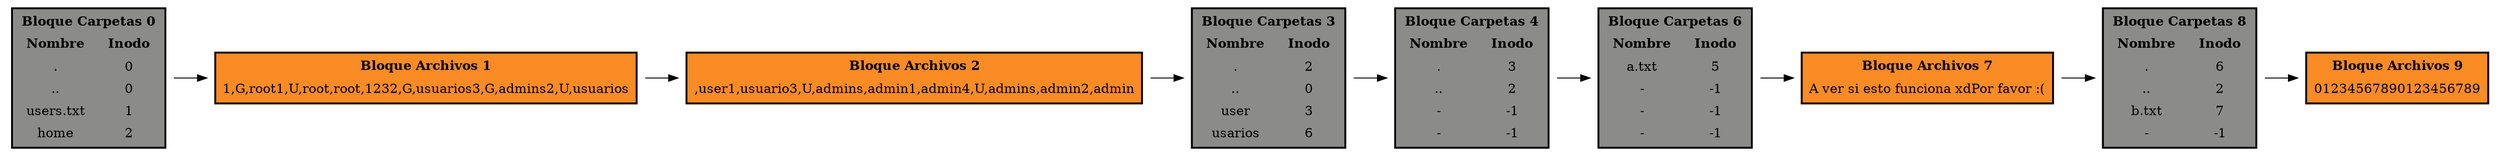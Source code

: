 digraph G { 
 rankdir = LR; node[shape = plaintext];
BLOQUE0[ label = <<TABLE BORDER='2' CELLBORDER='0' CELLSPACING='5' BGCOLOR='#8b8c89'>
<TR><TD colspan ='2' ><b>Bloque Carpetas 0</b></TD></TR>
<TR><TD><b>Nombre</b></TD><TD><b>Inodo</b></TD></TR><TR><TD>.</TD><TD>0</TD></TR><TR><TD>..</TD><TD>0</TD></TR><TR><TD>users.txt</TD><TD>1</TD></TR><TR><TD>home</TD><TD>2</TD></TR></TABLE>>];
BLOQUE1[ label = <<TABLE BORDER='2' CELLBORDER='0' CELLSPACING='5' BGCOLOR='#fb8b24'>
<TR><TD><b>Bloque Archivos 1</b></TD></TR>
<TR><TD>1,G,root
1,U,root,root,123
2,G,usuarios
3,G,admins
2,U,usuarios</TD></TR></TABLE>>];
BLOQUE2[ label = <<TABLE BORDER='2' CELLBORDER='0' CELLSPACING='5' BGCOLOR='#fb8b24'>
<TR><TD><b>Bloque Archivos 2</b></TD></TR>
<TR><TD>,user1,usuario
3,U,admins,admin1,admin
4,U,admins,admin2,admin
</TD></TR></TABLE>>];
BLOQUE3[ label = <<TABLE BORDER='2' CELLBORDER='0' CELLSPACING='5' BGCOLOR='#8b8c89'>
<TR><TD colspan ='2' ><b>Bloque Carpetas 3</b></TD></TR>
<TR><TD><b>Nombre</b></TD><TD><b>Inodo</b></TD></TR><TR><TD>.</TD><TD>2</TD></TR><TR><TD>..</TD><TD>0</TD></TR><TR><TD>user</TD><TD>3</TD></TR><TR><TD>usarios</TD><TD>6</TD></TR></TABLE>>];
BLOQUE4[ label = <<TABLE BORDER='2' CELLBORDER='0' CELLSPACING='5' BGCOLOR='#8b8c89'>
<TR><TD colspan ='2' ><b>Bloque Carpetas 4</b></TD></TR>
<TR><TD><b>Nombre</b></TD><TD><b>Inodo</b></TD></TR><TR><TD>.</TD><TD>3</TD></TR><TR><TD>..</TD><TD>2</TD></TR><TR><TD>-</TD><TD>-1</TD></TR><TR><TD>-</TD><TD>-1</TD></TR></TABLE>>];
BLOQUE6[ label = <<TABLE BORDER='2' CELLBORDER='0' CELLSPACING='5' BGCOLOR='#8b8c89'>
<TR><TD colspan ='2' ><b>Bloque Carpetas 6</b></TD></TR>
<TR><TD><b>Nombre</b></TD><TD><b>Inodo</b></TD></TR><TR><TD>a.txt</TD><TD>5</TD></TR><TR><TD>-</TD><TD>-1</TD></TR><TR><TD>-</TD><TD>-1</TD></TR><TR><TD>-</TD><TD>-1</TD></TR></TABLE>>];
BLOQUE7[ label = <<TABLE BORDER='2' CELLBORDER='0' CELLSPACING='5' BGCOLOR='#fb8b24'>
<TR><TD><b>Bloque Archivos 7</b></TD></TR>
<TR><TD>A ver si esto funciona xdPor favor :(</TD></TR></TABLE>>];
BLOQUE8[ label = <<TABLE BORDER='2' CELLBORDER='0' CELLSPACING='5' BGCOLOR='#8b8c89'>
<TR><TD colspan ='2' ><b>Bloque Carpetas 8</b></TD></TR>
<TR><TD><b>Nombre</b></TD><TD><b>Inodo</b></TD></TR><TR><TD>.</TD><TD>6</TD></TR><TR><TD>..</TD><TD>2</TD></TR><TR><TD>b.txt</TD><TD>7</TD></TR><TR><TD>-</TD><TD>-1</TD></TR></TABLE>>];
BLOQUE9[ label = <<TABLE BORDER='2' CELLBORDER='0' CELLSPACING='5' BGCOLOR='#fb8b24'>
<TR><TD><b>Bloque Archivos 9</b></TD></TR>
<TR><TD>01234567890123456789</TD></TR></TABLE>>];
BLOQUE0->BLOQUE1->BLOQUE2->BLOQUE3->BLOQUE4->BLOQUE6->BLOQUE7->BLOQUE8->BLOQUE9}
